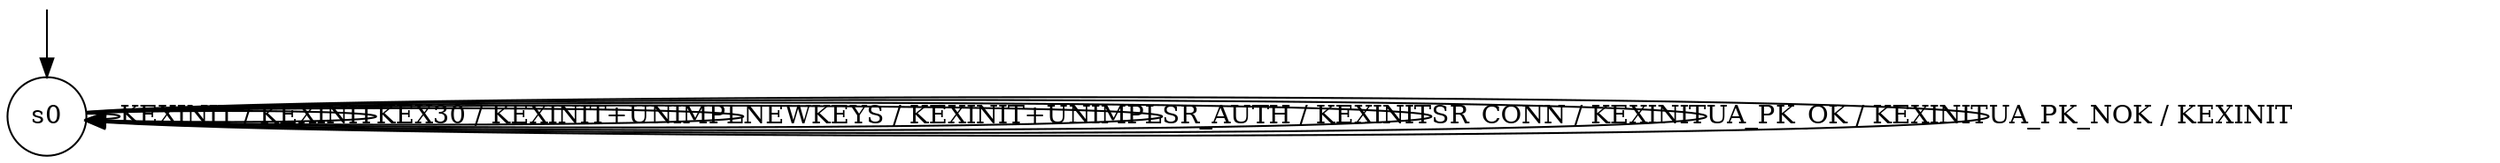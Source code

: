 digraph g {

	s0 [shape="circle" label="s0"];
	s0 -> s0 [label="KEXINIT / KEXINIT"];
	s0 -> s0 [label="KEX30 / KEXINIT+UNIMPL"];
	s0 -> s0 [label="NEWKEYS / KEXINIT+UNIMPL"];
	s0 -> s0 [label="SR_AUTH / KEXINIT"];
	s0 -> s0 [label="SR_CONN / KEXINIT"];
	s0 -> s0 [label="UA_PK_OK / KEXINIT"];
	s0 -> s0 [label="UA_PK_NOK / KEXINIT"];

__start0 [label="" shape="none" width="0" height="0"];
__start0 -> s0;

}
